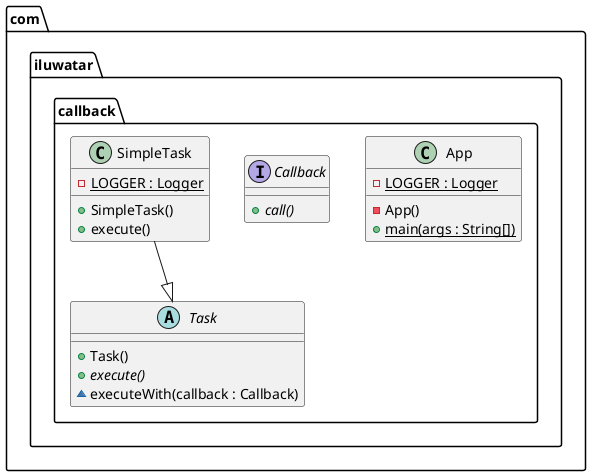 @startuml
package com.iluwatar.callback {
  class App {
    - LOGGER : Logger {static}
    - App()
    + main(args : String[]) {static}
  }
  interface Callback {
    + call() {abstract}
  }
  class SimpleTask {
    - LOGGER : Logger {static}
    + SimpleTask()
    + execute()
  }
  abstract class Task {
    + Task()
    + execute() {abstract}
    ~ executeWith(callback : Callback)
  }
}
SimpleTask --|> Task 
@enduml